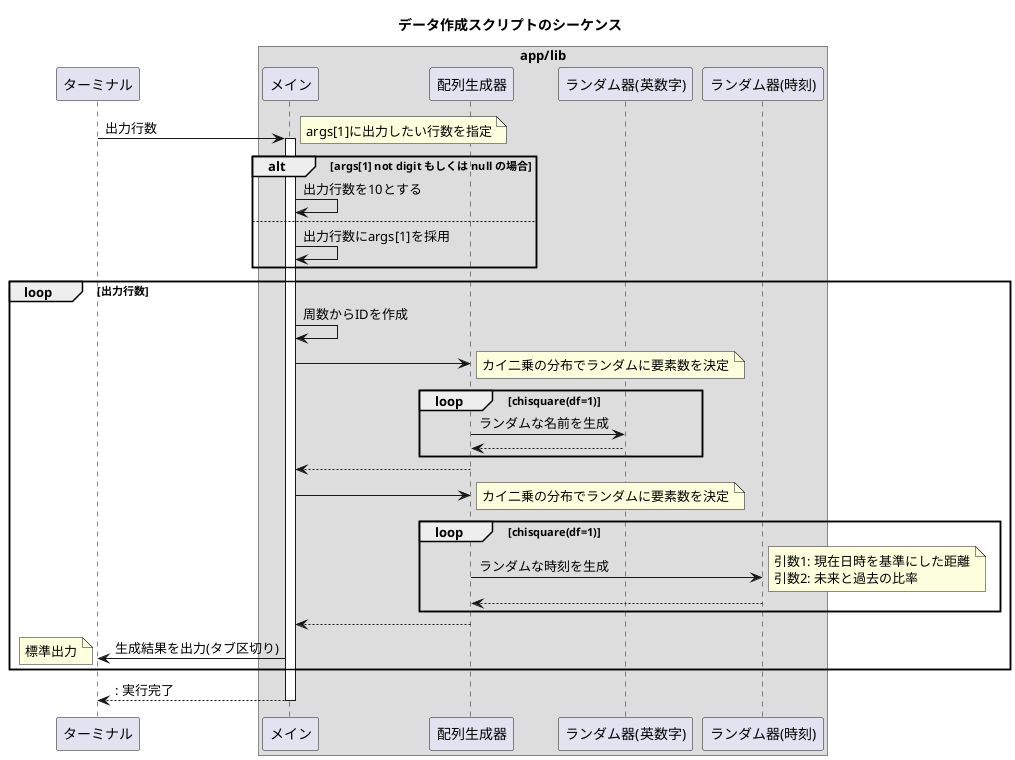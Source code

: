 @startuml
title データ作成スクリプトのシーケンス
participant term as "ターミナル"
box app/lib
participant main as "メイン"
participant rArr as "配列生成器"
participant rName as "ランダム器(英数字)"
participant rDate as "ランダム器(時刻)"
end box

term -> main: 出力行数
note right
    args[1]に出力したい行数を指定
end note
activate main

alt args[1] not digit もしくは null の場合
    main -> main: 出力行数を10とする
else
    main -> main: 出力行数にargs[1]を採用
end

loop 出力行数
    main -> main: 周数からIDを作成
    main -> rArr
    note right
        カイ二乗の分布でランダムに要素数を決定
    end note

    loop chisquare(df=1)
        rArr -> rName: ランダムな名前を生成
        rArr <-- rName
    end

    main <-- rArr
    main -> rArr
    note right
        カイ二乗の分布でランダムに要素数を決定
    end note

    loop chisquare(df=1)
        rArr -> rDate: ランダムな時刻を生成
        note right
            引数1: 現在日時を基準にした距離
            引数2: 未来と過去の比率
        end note
        rArr <-- rDate
    end

    main <-- rArr
    main -> term: 生成結果を出力(タブ区切り)
    note left
        標準出力
    end note
end
return: 実行完了



@enduml